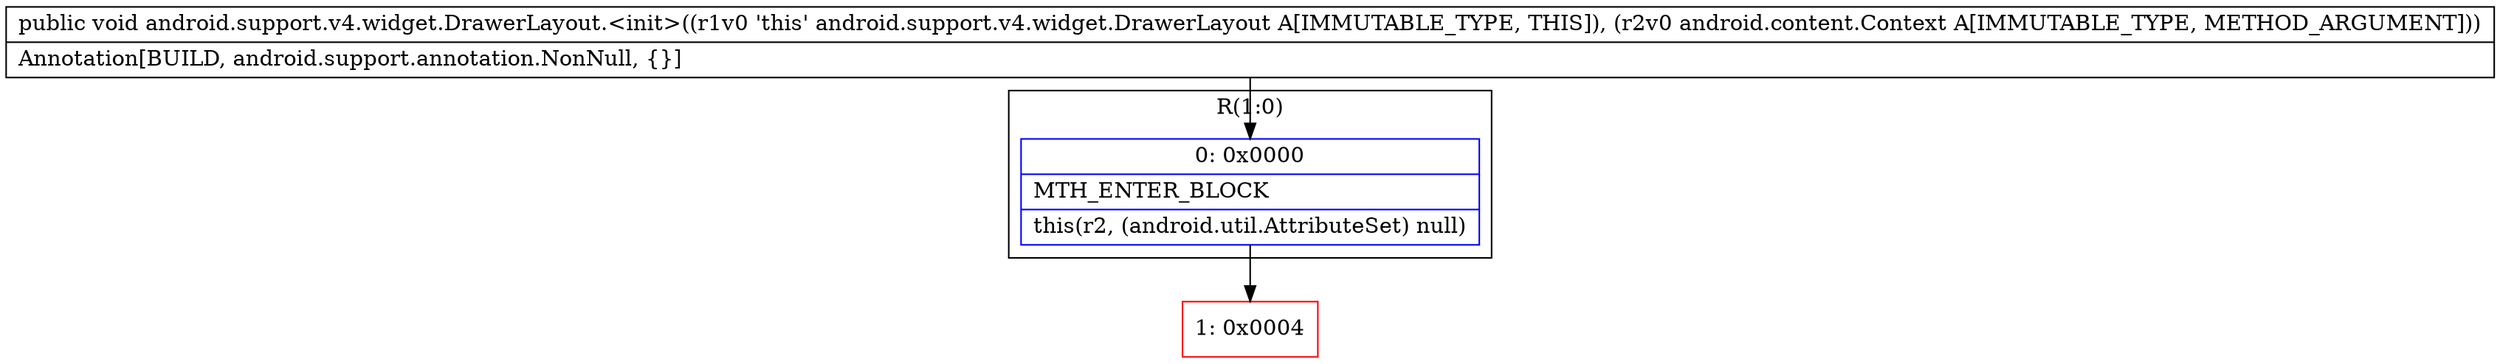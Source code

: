 digraph "CFG forandroid.support.v4.widget.DrawerLayout.\<init\>(Landroid\/content\/Context;)V" {
subgraph cluster_Region_1384108164 {
label = "R(1:0)";
node [shape=record,color=blue];
Node_0 [shape=record,label="{0\:\ 0x0000|MTH_ENTER_BLOCK\l|this(r2, (android.util.AttributeSet) null)\l}"];
}
Node_1 [shape=record,color=red,label="{1\:\ 0x0004}"];
MethodNode[shape=record,label="{public void android.support.v4.widget.DrawerLayout.\<init\>((r1v0 'this' android.support.v4.widget.DrawerLayout A[IMMUTABLE_TYPE, THIS]), (r2v0 android.content.Context A[IMMUTABLE_TYPE, METHOD_ARGUMENT]))  | Annotation[BUILD, android.support.annotation.NonNull, \{\}]\l}"];
MethodNode -> Node_0;
Node_0 -> Node_1;
}


